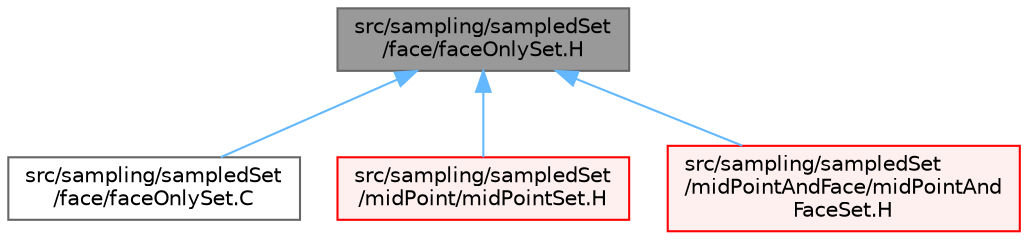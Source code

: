 digraph "src/sampling/sampledSet/face/faceOnlySet.H"
{
 // LATEX_PDF_SIZE
  bgcolor="transparent";
  edge [fontname=Helvetica,fontsize=10,labelfontname=Helvetica,labelfontsize=10];
  node [fontname=Helvetica,fontsize=10,shape=box,height=0.2,width=0.4];
  Node1 [id="Node000001",label="src/sampling/sampledSet\l/face/faceOnlySet.H",height=0.2,width=0.4,color="gray40", fillcolor="grey60", style="filled", fontcolor="black",tooltip=" "];
  Node1 -> Node2 [id="edge1_Node000001_Node000002",dir="back",color="steelblue1",style="solid",tooltip=" "];
  Node2 [id="Node000002",label="src/sampling/sampledSet\l/face/faceOnlySet.C",height=0.2,width=0.4,color="grey40", fillcolor="white", style="filled",URL="$faceOnlySet_8C.html",tooltip=" "];
  Node1 -> Node3 [id="edge2_Node000001_Node000003",dir="back",color="steelblue1",style="solid",tooltip=" "];
  Node3 [id="Node000003",label="src/sampling/sampledSet\l/midPoint/midPointSet.H",height=0.2,width=0.4,color="red", fillcolor="#FFF0F0", style="filled",URL="$midPointSet_8H.html",tooltip=" "];
  Node1 -> Node5 [id="edge3_Node000001_Node000005",dir="back",color="steelblue1",style="solid",tooltip=" "];
  Node5 [id="Node000005",label="src/sampling/sampledSet\l/midPointAndFace/midPointAnd\lFaceSet.H",height=0.2,width=0.4,color="red", fillcolor="#FFF0F0", style="filled",URL="$midPointAndFaceSet_8H.html",tooltip=" "];
}
